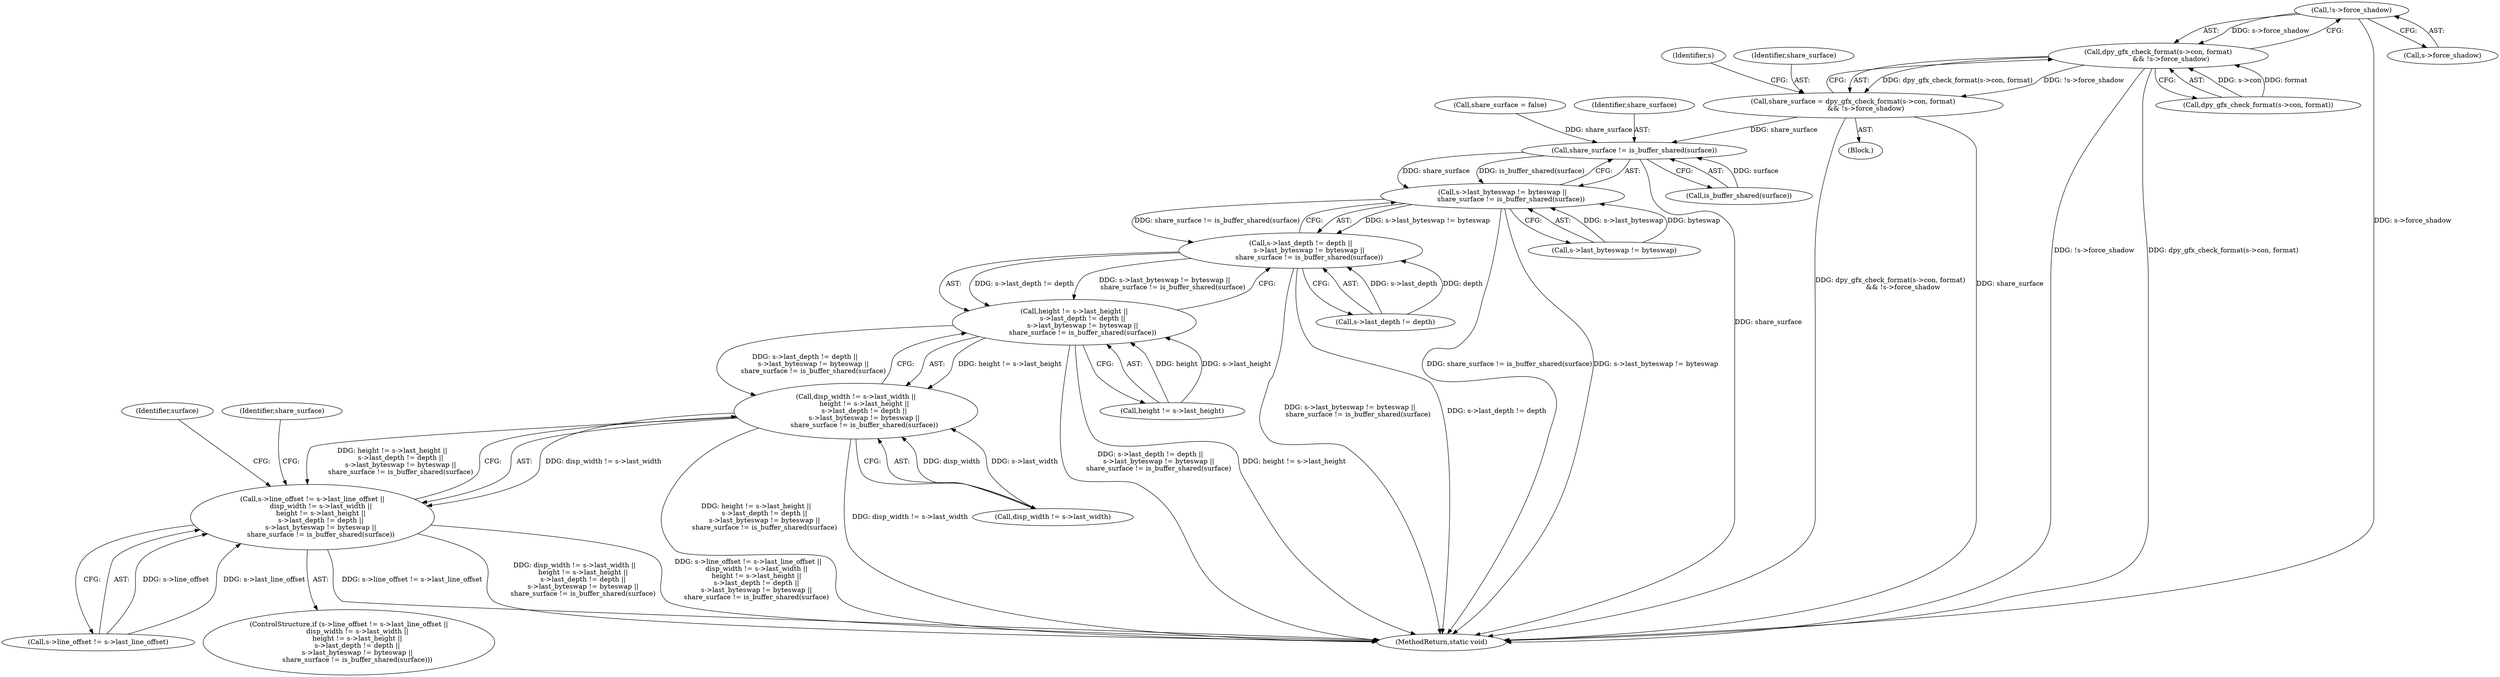 digraph "0_qemu_bfc56535f793c557aa754c50213fc5f882e6482d@pointer" {
"1000298" [label="(Call,!s->force_shadow)"];
"1000292" [label="(Call,dpy_gfx_check_format(s->con, format)\n            && !s->force_shadow)"];
"1000290" [label="(Call,share_surface = dpy_gfx_check_format(s->con, format)\n            && !s->force_shadow)"];
"1000340" [label="(Call,share_surface != is_buffer_shared(surface))"];
"1000334" [label="(Call,s->last_byteswap != byteswap ||\n        share_surface != is_buffer_shared(surface))"];
"1000328" [label="(Call,s->last_depth != depth ||\n        s->last_byteswap != byteswap ||\n        share_surface != is_buffer_shared(surface))"];
"1000322" [label="(Call,height != s->last_height ||\n        s->last_depth != depth ||\n        s->last_byteswap != byteswap ||\n        share_surface != is_buffer_shared(surface))"];
"1000316" [label="(Call,disp_width != s->last_width ||\n        height != s->last_height ||\n        s->last_depth != depth ||\n        s->last_byteswap != byteswap ||\n        share_surface != is_buffer_shared(surface))"];
"1000308" [label="(Call,s->line_offset != s->last_line_offset ||\n        disp_width != s->last_width ||\n        height != s->last_height ||\n        s->last_depth != depth ||\n        s->last_byteswap != byteswap ||\n        share_surface != is_buffer_shared(surface))"];
"1000340" [label="(Call,share_surface != is_buffer_shared(surface))"];
"1000311" [label="(Identifier,s)"];
"1000317" [label="(Call,disp_width != s->last_width)"];
"1000328" [label="(Call,s->last_depth != depth ||\n        s->last_byteswap != byteswap ||\n        share_surface != is_buffer_shared(surface))"];
"1000334" [label="(Call,s->last_byteswap != byteswap ||\n        share_surface != is_buffer_shared(surface))"];
"1000291" [label="(Identifier,share_surface)"];
"1000292" [label="(Call,dpy_gfx_check_format(s->con, format)\n            && !s->force_shadow)"];
"1000309" [label="(Call,s->line_offset != s->last_line_offset)"];
"1000939" [label="(MethodReturn,static void)"];
"1000293" [label="(Call,dpy_gfx_check_format(s->con, format))"];
"1000299" [label="(Call,s->force_shadow)"];
"1000290" [label="(Call,share_surface = dpy_gfx_check_format(s->con, format)\n            && !s->force_shadow)"];
"1000304" [label="(Call,share_surface = false)"];
"1000322" [label="(Call,height != s->last_height ||\n        s->last_depth != depth ||\n        s->last_byteswap != byteswap ||\n        share_surface != is_buffer_shared(surface))"];
"1000329" [label="(Call,s->last_depth != depth)"];
"1000323" [label="(Call,height != s->last_height)"];
"1000289" [label="(Block,)"];
"1000429" [label="(Identifier,surface)"];
"1000307" [label="(ControlStructure,if (s->line_offset != s->last_line_offset ||\n        disp_width != s->last_width ||\n        height != s->last_height ||\n        s->last_depth != depth ||\n        s->last_byteswap != byteswap ||\n        share_surface != is_buffer_shared(surface)))"];
"1000341" [label="(Identifier,share_surface)"];
"1000346" [label="(Identifier,share_surface)"];
"1000308" [label="(Call,s->line_offset != s->last_line_offset ||\n        disp_width != s->last_width ||\n        height != s->last_height ||\n        s->last_depth != depth ||\n        s->last_byteswap != byteswap ||\n        share_surface != is_buffer_shared(surface))"];
"1000335" [label="(Call,s->last_byteswap != byteswap)"];
"1000316" [label="(Call,disp_width != s->last_width ||\n        height != s->last_height ||\n        s->last_depth != depth ||\n        s->last_byteswap != byteswap ||\n        share_surface != is_buffer_shared(surface))"];
"1000298" [label="(Call,!s->force_shadow)"];
"1000342" [label="(Call,is_buffer_shared(surface))"];
"1000298" -> "1000292"  [label="AST: "];
"1000298" -> "1000299"  [label="CFG: "];
"1000299" -> "1000298"  [label="AST: "];
"1000292" -> "1000298"  [label="CFG: "];
"1000298" -> "1000939"  [label="DDG: s->force_shadow"];
"1000298" -> "1000292"  [label="DDG: s->force_shadow"];
"1000292" -> "1000290"  [label="AST: "];
"1000292" -> "1000293"  [label="CFG: "];
"1000293" -> "1000292"  [label="AST: "];
"1000290" -> "1000292"  [label="CFG: "];
"1000292" -> "1000939"  [label="DDG: !s->force_shadow"];
"1000292" -> "1000939"  [label="DDG: dpy_gfx_check_format(s->con, format)"];
"1000292" -> "1000290"  [label="DDG: dpy_gfx_check_format(s->con, format)"];
"1000292" -> "1000290"  [label="DDG: !s->force_shadow"];
"1000293" -> "1000292"  [label="DDG: s->con"];
"1000293" -> "1000292"  [label="DDG: format"];
"1000290" -> "1000289"  [label="AST: "];
"1000291" -> "1000290"  [label="AST: "];
"1000311" -> "1000290"  [label="CFG: "];
"1000290" -> "1000939"  [label="DDG: share_surface"];
"1000290" -> "1000939"  [label="DDG: dpy_gfx_check_format(s->con, format)\n            && !s->force_shadow"];
"1000290" -> "1000340"  [label="DDG: share_surface"];
"1000340" -> "1000334"  [label="AST: "];
"1000340" -> "1000342"  [label="CFG: "];
"1000341" -> "1000340"  [label="AST: "];
"1000342" -> "1000340"  [label="AST: "];
"1000334" -> "1000340"  [label="CFG: "];
"1000340" -> "1000939"  [label="DDG: share_surface"];
"1000340" -> "1000334"  [label="DDG: share_surface"];
"1000340" -> "1000334"  [label="DDG: is_buffer_shared(surface)"];
"1000304" -> "1000340"  [label="DDG: share_surface"];
"1000342" -> "1000340"  [label="DDG: surface"];
"1000334" -> "1000328"  [label="AST: "];
"1000334" -> "1000335"  [label="CFG: "];
"1000335" -> "1000334"  [label="AST: "];
"1000328" -> "1000334"  [label="CFG: "];
"1000334" -> "1000939"  [label="DDG: share_surface != is_buffer_shared(surface)"];
"1000334" -> "1000939"  [label="DDG: s->last_byteswap != byteswap"];
"1000334" -> "1000328"  [label="DDG: s->last_byteswap != byteswap"];
"1000334" -> "1000328"  [label="DDG: share_surface != is_buffer_shared(surface)"];
"1000335" -> "1000334"  [label="DDG: s->last_byteswap"];
"1000335" -> "1000334"  [label="DDG: byteswap"];
"1000328" -> "1000322"  [label="AST: "];
"1000328" -> "1000329"  [label="CFG: "];
"1000329" -> "1000328"  [label="AST: "];
"1000322" -> "1000328"  [label="CFG: "];
"1000328" -> "1000939"  [label="DDG: s->last_byteswap != byteswap ||\n        share_surface != is_buffer_shared(surface)"];
"1000328" -> "1000939"  [label="DDG: s->last_depth != depth"];
"1000328" -> "1000322"  [label="DDG: s->last_depth != depth"];
"1000328" -> "1000322"  [label="DDG: s->last_byteswap != byteswap ||\n        share_surface != is_buffer_shared(surface)"];
"1000329" -> "1000328"  [label="DDG: s->last_depth"];
"1000329" -> "1000328"  [label="DDG: depth"];
"1000322" -> "1000316"  [label="AST: "];
"1000322" -> "1000323"  [label="CFG: "];
"1000323" -> "1000322"  [label="AST: "];
"1000316" -> "1000322"  [label="CFG: "];
"1000322" -> "1000939"  [label="DDG: s->last_depth != depth ||\n        s->last_byteswap != byteswap ||\n        share_surface != is_buffer_shared(surface)"];
"1000322" -> "1000939"  [label="DDG: height != s->last_height"];
"1000322" -> "1000316"  [label="DDG: height != s->last_height"];
"1000322" -> "1000316"  [label="DDG: s->last_depth != depth ||\n        s->last_byteswap != byteswap ||\n        share_surface != is_buffer_shared(surface)"];
"1000323" -> "1000322"  [label="DDG: height"];
"1000323" -> "1000322"  [label="DDG: s->last_height"];
"1000316" -> "1000308"  [label="AST: "];
"1000316" -> "1000317"  [label="CFG: "];
"1000317" -> "1000316"  [label="AST: "];
"1000308" -> "1000316"  [label="CFG: "];
"1000316" -> "1000939"  [label="DDG: height != s->last_height ||\n        s->last_depth != depth ||\n        s->last_byteswap != byteswap ||\n        share_surface != is_buffer_shared(surface)"];
"1000316" -> "1000939"  [label="DDG: disp_width != s->last_width"];
"1000316" -> "1000308"  [label="DDG: disp_width != s->last_width"];
"1000316" -> "1000308"  [label="DDG: height != s->last_height ||\n        s->last_depth != depth ||\n        s->last_byteswap != byteswap ||\n        share_surface != is_buffer_shared(surface)"];
"1000317" -> "1000316"  [label="DDG: disp_width"];
"1000317" -> "1000316"  [label="DDG: s->last_width"];
"1000308" -> "1000307"  [label="AST: "];
"1000308" -> "1000309"  [label="CFG: "];
"1000309" -> "1000308"  [label="AST: "];
"1000346" -> "1000308"  [label="CFG: "];
"1000429" -> "1000308"  [label="CFG: "];
"1000308" -> "1000939"  [label="DDG: s->line_offset != s->last_line_offset"];
"1000308" -> "1000939"  [label="DDG: disp_width != s->last_width ||\n        height != s->last_height ||\n        s->last_depth != depth ||\n        s->last_byteswap != byteswap ||\n        share_surface != is_buffer_shared(surface)"];
"1000308" -> "1000939"  [label="DDG: s->line_offset != s->last_line_offset ||\n        disp_width != s->last_width ||\n        height != s->last_height ||\n        s->last_depth != depth ||\n        s->last_byteswap != byteswap ||\n        share_surface != is_buffer_shared(surface)"];
"1000309" -> "1000308"  [label="DDG: s->line_offset"];
"1000309" -> "1000308"  [label="DDG: s->last_line_offset"];
}
